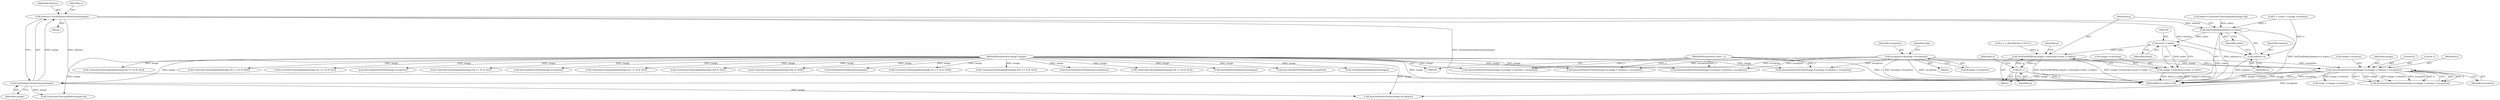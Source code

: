 digraph "0_ImageMagick_b6ae2f9e0ab13343c0281732d479757a8e8979c7@pointer" {
"1000693" [label="(Call,indexes=GetAuthenticIndexQueue(image))"];
"1000695" [label="(Call,GetAuthenticIndexQueue(image))"];
"1000677" [label="(Call,QueueAuthenticPixels(image,0,y,image->columns,1,exception))"];
"1000108" [label="(MethodParameterIn,Image *image)"];
"1000107" [label="(MethodParameterIn,ssize_t y)"];
"1000117" [label="(Call,exception=(&image->exception))"];
"1000717" [label="(Call,SetPixelIndex(indexes+x,index))"];
"1000728" [label="(Call,(ssize_t) index)"];
"1000722" [label="(Call,SetPixelRGBO(q,image->colormap+(ssize_t) index))"];
"1000733" [label="(Call,q++)"];
"1000724" [label="(Call,image->colormap+(ssize_t) index)"];
"1000718" [label="(Call,indexes+x)"];
"1000667" [label="(Call,SyncAuthenticPixels(image,exception))"];
"1000677" [label="(Call,QueueAuthenticPixels(image,0,y,image->columns,1,exception))"];
"1000674" [label="(Block,)"];
"1000720" [label="(Identifier,x)"];
"1000734" [label="(Identifier,q)"];
"1000721" [label="(Identifier,index)"];
"1000717" [label="(Call,SetPixelIndex(indexes+x,index))"];
"1000711" [label="(Call,index=ConstrainColormapIndex(image,*p))"];
"1000464" [label="(Call,ConstrainColormapIndex(image,(*p >> 4) & 0x3))"];
"1000693" [label="(Call,indexes=GetAuthenticIndexQueue(image))"];
"1000737" [label="(Call,SyncAuthenticPixels(image,exception))"];
"1000710" [label="(Block,)"];
"1000718" [label="(Call,indexes+x)"];
"1000798" [label="(Call,SyncAuthenticPixels(image,exception))"];
"1000314" [label="(Call,ConstrainColormapIndex(image,(*p >> 6) & 0x3))"];
"1000730" [label="(Identifier,index)"];
"1000392" [label="(Call,ConstrainColormapIndex(image,(*p) & 0x3))"];
"1000602" [label="(Call,ConstrainColormapIndex(image,(*p) & 0x0f))"];
"1000681" [label="(Call,image->columns)"];
"1000803" [label="(MethodReturn,static void)"];
"1000130" [label="(Call,QueueAuthenticPixels(image,0,y,image->columns,1,exception))"];
"1000555" [label="(Call,GetAuthenticIndexQueue(image))"];
"1000576" [label="(Call,ConstrainColormapIndex(image,(*p >> 4) & 0x0f))"];
"1000687" [label="(Call,q == (PixelPacket *) NULL)"];
"1000696" [label="(Identifier,image)"];
"1000117" [label="(Call,exception=(&image->exception))"];
"1000694" [label="(Identifier,indexes)"];
"1000499" [label="(Call,ConstrainColormapIndex(image,(*p >> 2) & 0x3))"];
"1000527" [label="(Call,SyncAuthenticPixels(image,exception))"];
"1000695" [label="(Call,GetAuthenticIndexQueue(image))"];
"1000110" [label="(Block,)"];
"1000701" [label="(Call,x < (ssize_t) image->columns)"];
"1000340" [label="(Call,ConstrainColormapIndex(image,(*p >> 4) & 0x3))"];
"1000733" [label="(Call,q++)"];
"1000719" [label="(Identifier,indexes)"];
"1000119" [label="(Call,&image->exception)"];
"1000118" [label="(Identifier,exception)"];
"1000148" [label="(Call,GetAuthenticIndexQueue(image))"];
"1000108" [label="(MethodParameterIn,Image *image)"];
"1000722" [label="(Call,SetPixelRGBO(q,image->colormap+(ssize_t) index))"];
"1000124" [label="(Identifier,bpp)"];
"1000724" [label="(Call,image->colormap+(ssize_t) index)"];
"1000266" [label="(Call,SyncAuthenticPixels(image,exception))"];
"1000107" [label="(MethodParameterIn,ssize_t y)"];
"1000678" [label="(Identifier,image)"];
"1000732" [label="(Identifier,p)"];
"1000699" [label="(Identifier,x)"];
"1000293" [label="(Call,GetAuthenticIndexQueue(image))"];
"1000429" [label="(Call,ConstrainColormapIndex(image,(*p >> 6) & 0x3))"];
"1000725" [label="(Call,image->colormap)"];
"1000275" [label="(Call,QueueAuthenticPixels(image,0,y,image->columns,1,exception))"];
"1000713" [label="(Call,ConstrainColormapIndex(image,*p))"];
"1000679" [label="(Literal,0)"];
"1000723" [label="(Identifier,q)"];
"1000537" [label="(Call,QueueAuthenticPixels(image,0,y,image->columns,1,exception))"];
"1000746" [label="(Call,QueueAuthenticPixels(image,0,y,image->columns,1,exception))"];
"1000639" [label="(Call,ConstrainColormapIndex(image,(*p >> 4) & 0x0f))"];
"1000684" [label="(Literal,1)"];
"1000709" [label="(Identifier,x)"];
"1000703" [label="(Call,(ssize_t) image->columns)"];
"1000675" [label="(Call,q=QueueAuthenticPixels(image,0,y,image->columns,1,exception))"];
"1000728" [label="(Call,(ssize_t) index)"];
"1000680" [label="(Identifier,y)"];
"1000366" [label="(Call,ConstrainColormapIndex(image,(*p >> 2) & 0x3))"];
"1000685" [label="(Identifier,exception)"];
"1000693" -> "1000674"  [label="AST: "];
"1000693" -> "1000695"  [label="CFG: "];
"1000694" -> "1000693"  [label="AST: "];
"1000695" -> "1000693"  [label="AST: "];
"1000699" -> "1000693"  [label="CFG: "];
"1000693" -> "1000803"  [label="DDG: GetAuthenticIndexQueue(image)"];
"1000693" -> "1000803"  [label="DDG: indexes"];
"1000695" -> "1000693"  [label="DDG: image"];
"1000693" -> "1000717"  [label="DDG: indexes"];
"1000693" -> "1000718"  [label="DDG: indexes"];
"1000695" -> "1000696"  [label="CFG: "];
"1000696" -> "1000695"  [label="AST: "];
"1000677" -> "1000695"  [label="DDG: image"];
"1000108" -> "1000695"  [label="DDG: image"];
"1000695" -> "1000713"  [label="DDG: image"];
"1000695" -> "1000737"  [label="DDG: image"];
"1000677" -> "1000675"  [label="AST: "];
"1000677" -> "1000685"  [label="CFG: "];
"1000678" -> "1000677"  [label="AST: "];
"1000679" -> "1000677"  [label="AST: "];
"1000680" -> "1000677"  [label="AST: "];
"1000681" -> "1000677"  [label="AST: "];
"1000684" -> "1000677"  [label="AST: "];
"1000685" -> "1000677"  [label="AST: "];
"1000675" -> "1000677"  [label="CFG: "];
"1000677" -> "1000803"  [label="DDG: image->columns"];
"1000677" -> "1000803"  [label="DDG: image"];
"1000677" -> "1000803"  [label="DDG: y"];
"1000677" -> "1000803"  [label="DDG: exception"];
"1000677" -> "1000675"  [label="DDG: 0"];
"1000677" -> "1000675"  [label="DDG: 1"];
"1000677" -> "1000675"  [label="DDG: image"];
"1000677" -> "1000675"  [label="DDG: image->columns"];
"1000677" -> "1000675"  [label="DDG: exception"];
"1000677" -> "1000675"  [label="DDG: y"];
"1000108" -> "1000677"  [label="DDG: image"];
"1000107" -> "1000677"  [label="DDG: y"];
"1000117" -> "1000677"  [label="DDG: exception"];
"1000677" -> "1000703"  [label="DDG: image->columns"];
"1000677" -> "1000737"  [label="DDG: exception"];
"1000108" -> "1000105"  [label="AST: "];
"1000108" -> "1000803"  [label="DDG: image"];
"1000108" -> "1000130"  [label="DDG: image"];
"1000108" -> "1000148"  [label="DDG: image"];
"1000108" -> "1000266"  [label="DDG: image"];
"1000108" -> "1000275"  [label="DDG: image"];
"1000108" -> "1000293"  [label="DDG: image"];
"1000108" -> "1000314"  [label="DDG: image"];
"1000108" -> "1000340"  [label="DDG: image"];
"1000108" -> "1000366"  [label="DDG: image"];
"1000108" -> "1000392"  [label="DDG: image"];
"1000108" -> "1000429"  [label="DDG: image"];
"1000108" -> "1000464"  [label="DDG: image"];
"1000108" -> "1000499"  [label="DDG: image"];
"1000108" -> "1000527"  [label="DDG: image"];
"1000108" -> "1000537"  [label="DDG: image"];
"1000108" -> "1000555"  [label="DDG: image"];
"1000108" -> "1000576"  [label="DDG: image"];
"1000108" -> "1000602"  [label="DDG: image"];
"1000108" -> "1000639"  [label="DDG: image"];
"1000108" -> "1000667"  [label="DDG: image"];
"1000108" -> "1000713"  [label="DDG: image"];
"1000108" -> "1000737"  [label="DDG: image"];
"1000108" -> "1000746"  [label="DDG: image"];
"1000108" -> "1000798"  [label="DDG: image"];
"1000107" -> "1000105"  [label="AST: "];
"1000107" -> "1000803"  [label="DDG: y"];
"1000107" -> "1000130"  [label="DDG: y"];
"1000107" -> "1000275"  [label="DDG: y"];
"1000107" -> "1000537"  [label="DDG: y"];
"1000107" -> "1000746"  [label="DDG: y"];
"1000117" -> "1000110"  [label="AST: "];
"1000117" -> "1000119"  [label="CFG: "];
"1000118" -> "1000117"  [label="AST: "];
"1000119" -> "1000117"  [label="AST: "];
"1000124" -> "1000117"  [label="CFG: "];
"1000117" -> "1000803"  [label="DDG: exception"];
"1000117" -> "1000803"  [label="DDG: &image->exception"];
"1000117" -> "1000130"  [label="DDG: exception"];
"1000117" -> "1000275"  [label="DDG: exception"];
"1000117" -> "1000537"  [label="DDG: exception"];
"1000117" -> "1000746"  [label="DDG: exception"];
"1000717" -> "1000710"  [label="AST: "];
"1000717" -> "1000721"  [label="CFG: "];
"1000718" -> "1000717"  [label="AST: "];
"1000721" -> "1000717"  [label="AST: "];
"1000723" -> "1000717"  [label="CFG: "];
"1000717" -> "1000803"  [label="DDG: SetPixelIndex(indexes+x,index)"];
"1000717" -> "1000803"  [label="DDG: indexes+x"];
"1000701" -> "1000717"  [label="DDG: x"];
"1000711" -> "1000717"  [label="DDG: index"];
"1000717" -> "1000728"  [label="DDG: index"];
"1000728" -> "1000724"  [label="AST: "];
"1000728" -> "1000730"  [label="CFG: "];
"1000729" -> "1000728"  [label="AST: "];
"1000730" -> "1000728"  [label="AST: "];
"1000724" -> "1000728"  [label="CFG: "];
"1000728" -> "1000803"  [label="DDG: index"];
"1000728" -> "1000722"  [label="DDG: index"];
"1000728" -> "1000724"  [label="DDG: index"];
"1000722" -> "1000710"  [label="AST: "];
"1000722" -> "1000724"  [label="CFG: "];
"1000723" -> "1000722"  [label="AST: "];
"1000724" -> "1000722"  [label="AST: "];
"1000732" -> "1000722"  [label="CFG: "];
"1000722" -> "1000803"  [label="DDG: image->colormap+(ssize_t) index"];
"1000722" -> "1000803"  [label="DDG: SetPixelRGBO(q,image->colormap+(ssize_t) index)"];
"1000733" -> "1000722"  [label="DDG: q"];
"1000687" -> "1000722"  [label="DDG: q"];
"1000722" -> "1000733"  [label="DDG: q"];
"1000733" -> "1000710"  [label="AST: "];
"1000733" -> "1000734"  [label="CFG: "];
"1000734" -> "1000733"  [label="AST: "];
"1000709" -> "1000733"  [label="CFG: "];
"1000733" -> "1000803"  [label="DDG: q"];
"1000725" -> "1000724"  [label="AST: "];
"1000724" -> "1000803"  [label="DDG: image->colormap"];
"1000724" -> "1000803"  [label="DDG: (ssize_t) index"];
"1000718" -> "1000720"  [label="CFG: "];
"1000719" -> "1000718"  [label="AST: "];
"1000720" -> "1000718"  [label="AST: "];
"1000721" -> "1000718"  [label="CFG: "];
"1000718" -> "1000803"  [label="DDG: indexes"];
"1000701" -> "1000718"  [label="DDG: x"];
}
